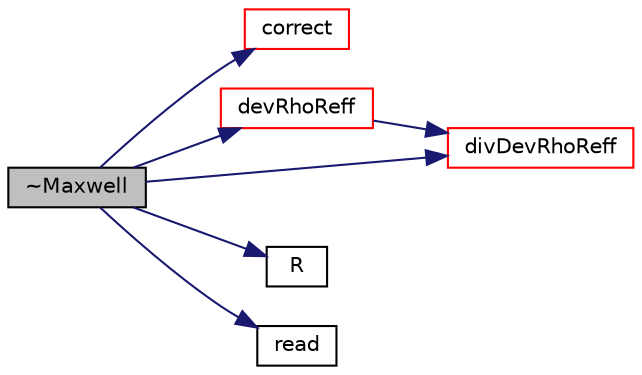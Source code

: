 digraph "~Maxwell"
{
  bgcolor="transparent";
  edge [fontname="Helvetica",fontsize="10",labelfontname="Helvetica",labelfontsize="10"];
  node [fontname="Helvetica",fontsize="10",shape=record];
  rankdir="LR";
  Node2 [label="~Maxwell",height=0.2,width=0.4,color="black", fillcolor="grey75", style="filled", fontcolor="black"];
  Node2 -> Node3 [color="midnightblue",fontsize="10",style="solid",fontname="Helvetica"];
  Node3 [label="correct",height=0.2,width=0.4,color="red",URL="$a32197.html#a3ae44b28050c3aa494c1d8e18cf618c1",tooltip="Solve the turbulence equations and correct eddy-Viscosity and. "];
  Node2 -> Node104 [color="midnightblue",fontsize="10",style="solid",fontname="Helvetica"];
  Node104 [label="devRhoReff",height=0.2,width=0.4,color="red",URL="$a32197.html#a5059c0020041f28c11b5c1fc8d302d1c",tooltip="Return the effective stress tensor. "];
  Node104 -> Node107 [color="midnightblue",fontsize="10",style="solid",fontname="Helvetica"];
  Node107 [label="divDevRhoReff",height=0.2,width=0.4,color="red",URL="$a32197.html#aa6b39467e883edb342374617a8a0acb2",tooltip="Return the source term for the momentum equation. "];
  Node2 -> Node107 [color="midnightblue",fontsize="10",style="solid",fontname="Helvetica"];
  Node2 -> Node352 [color="midnightblue",fontsize="10",style="solid",fontname="Helvetica"];
  Node352 [label="R",height=0.2,width=0.4,color="black",URL="$a32197.html#a3f510b01ef3b2b8a6e7d504cbdd88216",tooltip="Return the Reynolds stress tensor. "];
  Node2 -> Node353 [color="midnightblue",fontsize="10",style="solid",fontname="Helvetica"];
  Node353 [label="read",height=0.2,width=0.4,color="black",URL="$a32197.html#af816873151ddb0126e98bb2f914d8ed5",tooltip="Read model coefficients if they have changed. "];
}
